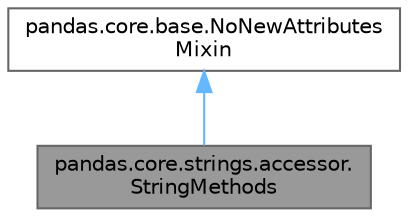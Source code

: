 digraph "pandas.core.strings.accessor.StringMethods"
{
 // LATEX_PDF_SIZE
  bgcolor="transparent";
  edge [fontname=Helvetica,fontsize=10,labelfontname=Helvetica,labelfontsize=10];
  node [fontname=Helvetica,fontsize=10,shape=box,height=0.2,width=0.4];
  Node1 [id="Node000001",label="pandas.core.strings.accessor.\lStringMethods",height=0.2,width=0.4,color="gray40", fillcolor="grey60", style="filled", fontcolor="black",tooltip=" "];
  Node2 -> Node1 [id="edge2_Node000001_Node000002",dir="back",color="steelblue1",style="solid",tooltip=" "];
  Node2 [id="Node000002",label="pandas.core.base.NoNewAttributes\lMixin",height=0.2,width=0.4,color="gray40", fillcolor="white", style="filled",URL="$classpandas_1_1core_1_1base_1_1NoNewAttributesMixin.html",tooltip=" "];
}
